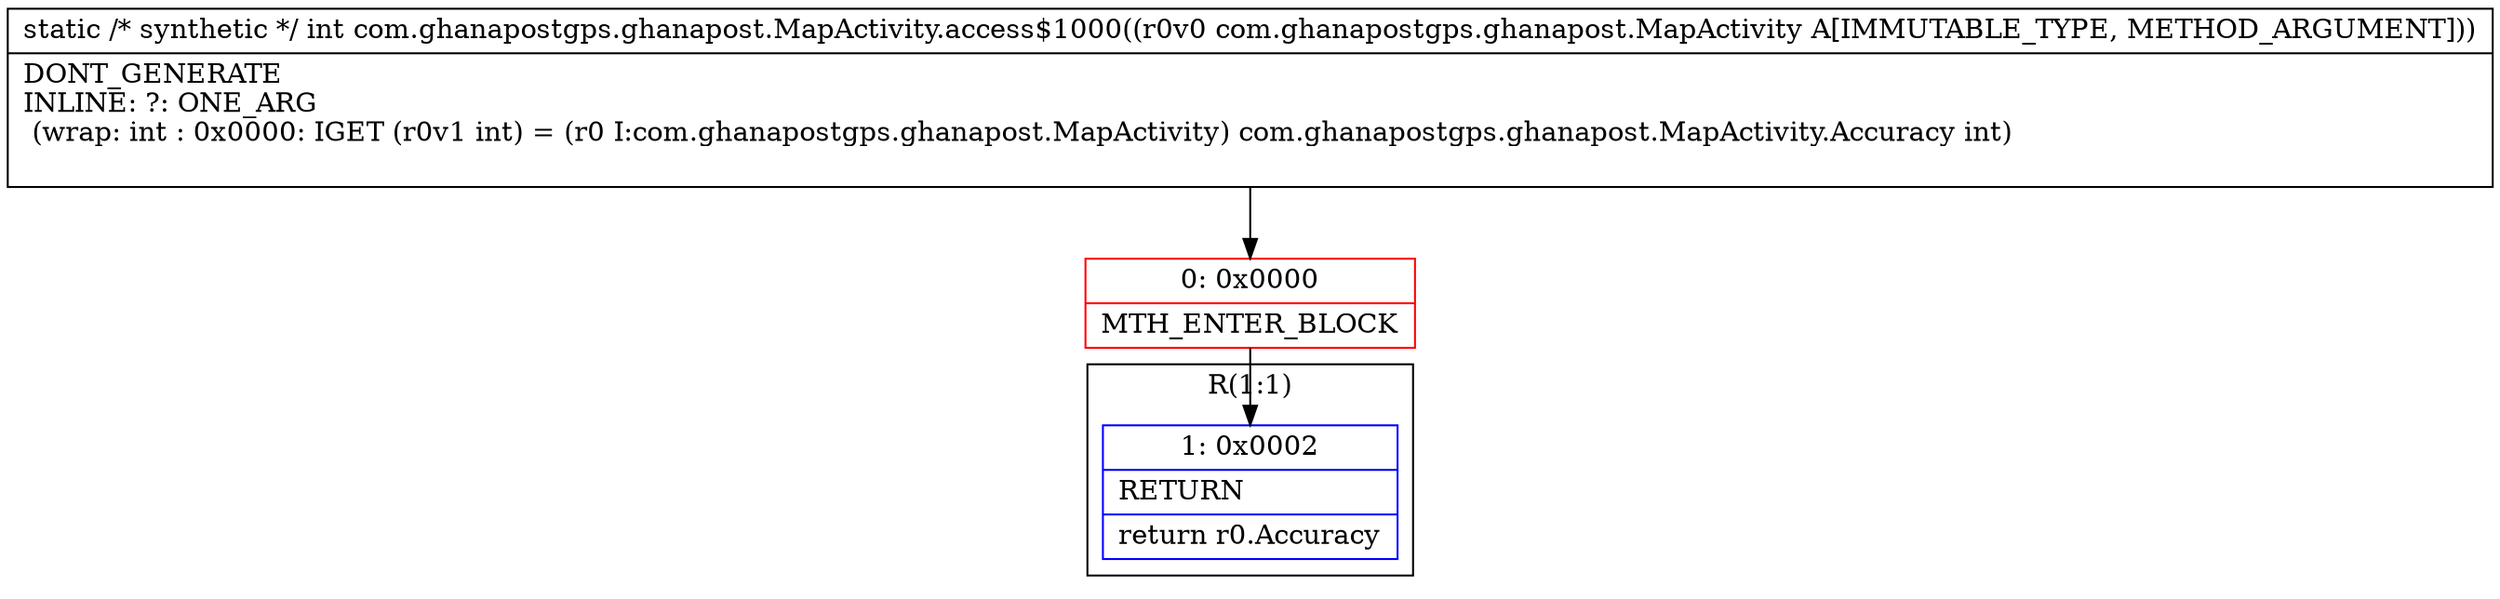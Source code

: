 digraph "CFG forcom.ghanapostgps.ghanapost.MapActivity.access$1000(Lcom\/ghanapostgps\/ghanapost\/MapActivity;)I" {
subgraph cluster_Region_126490962 {
label = "R(1:1)";
node [shape=record,color=blue];
Node_1 [shape=record,label="{1\:\ 0x0002|RETURN\l|return r0.Accuracy\l}"];
}
Node_0 [shape=record,color=red,label="{0\:\ 0x0000|MTH_ENTER_BLOCK\l}"];
MethodNode[shape=record,label="{static \/* synthetic *\/ int com.ghanapostgps.ghanapost.MapActivity.access$1000((r0v0 com.ghanapostgps.ghanapost.MapActivity A[IMMUTABLE_TYPE, METHOD_ARGUMENT]))  | DONT_GENERATE\lINLINE: ?: ONE_ARG  \l  (wrap: int : 0x0000: IGET  (r0v1 int) = (r0 I:com.ghanapostgps.ghanapost.MapActivity) com.ghanapostgps.ghanapost.MapActivity.Accuracy int)\l\l}"];
MethodNode -> Node_0;
Node_0 -> Node_1;
}

